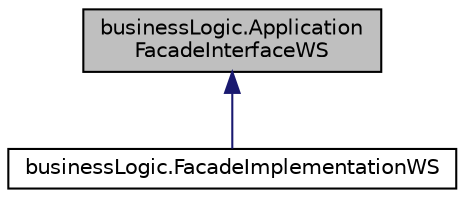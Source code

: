 digraph "businessLogic.ApplicationFacadeInterfaceWS"
{
 // LATEX_PDF_SIZE
  edge [fontname="Helvetica",fontsize="10",labelfontname="Helvetica",labelfontsize="10"];
  node [fontname="Helvetica",fontsize="10",shape=record];
  Node0 [label="businessLogic.Application\lFacadeInterfaceWS",height=0.2,width=0.4,color="black", fillcolor="grey75", style="filled", fontcolor="black",tooltip=" "];
  Node0 -> Node1 [dir="back",color="midnightblue",fontsize="10",style="solid"];
  Node1 [label="businessLogic.FacadeImplementationWS",height=0.2,width=0.4,color="black", fillcolor="white", style="filled",URL="$classbusinessLogic_1_1FacadeImplementationWS.html",tooltip=" "];
}

